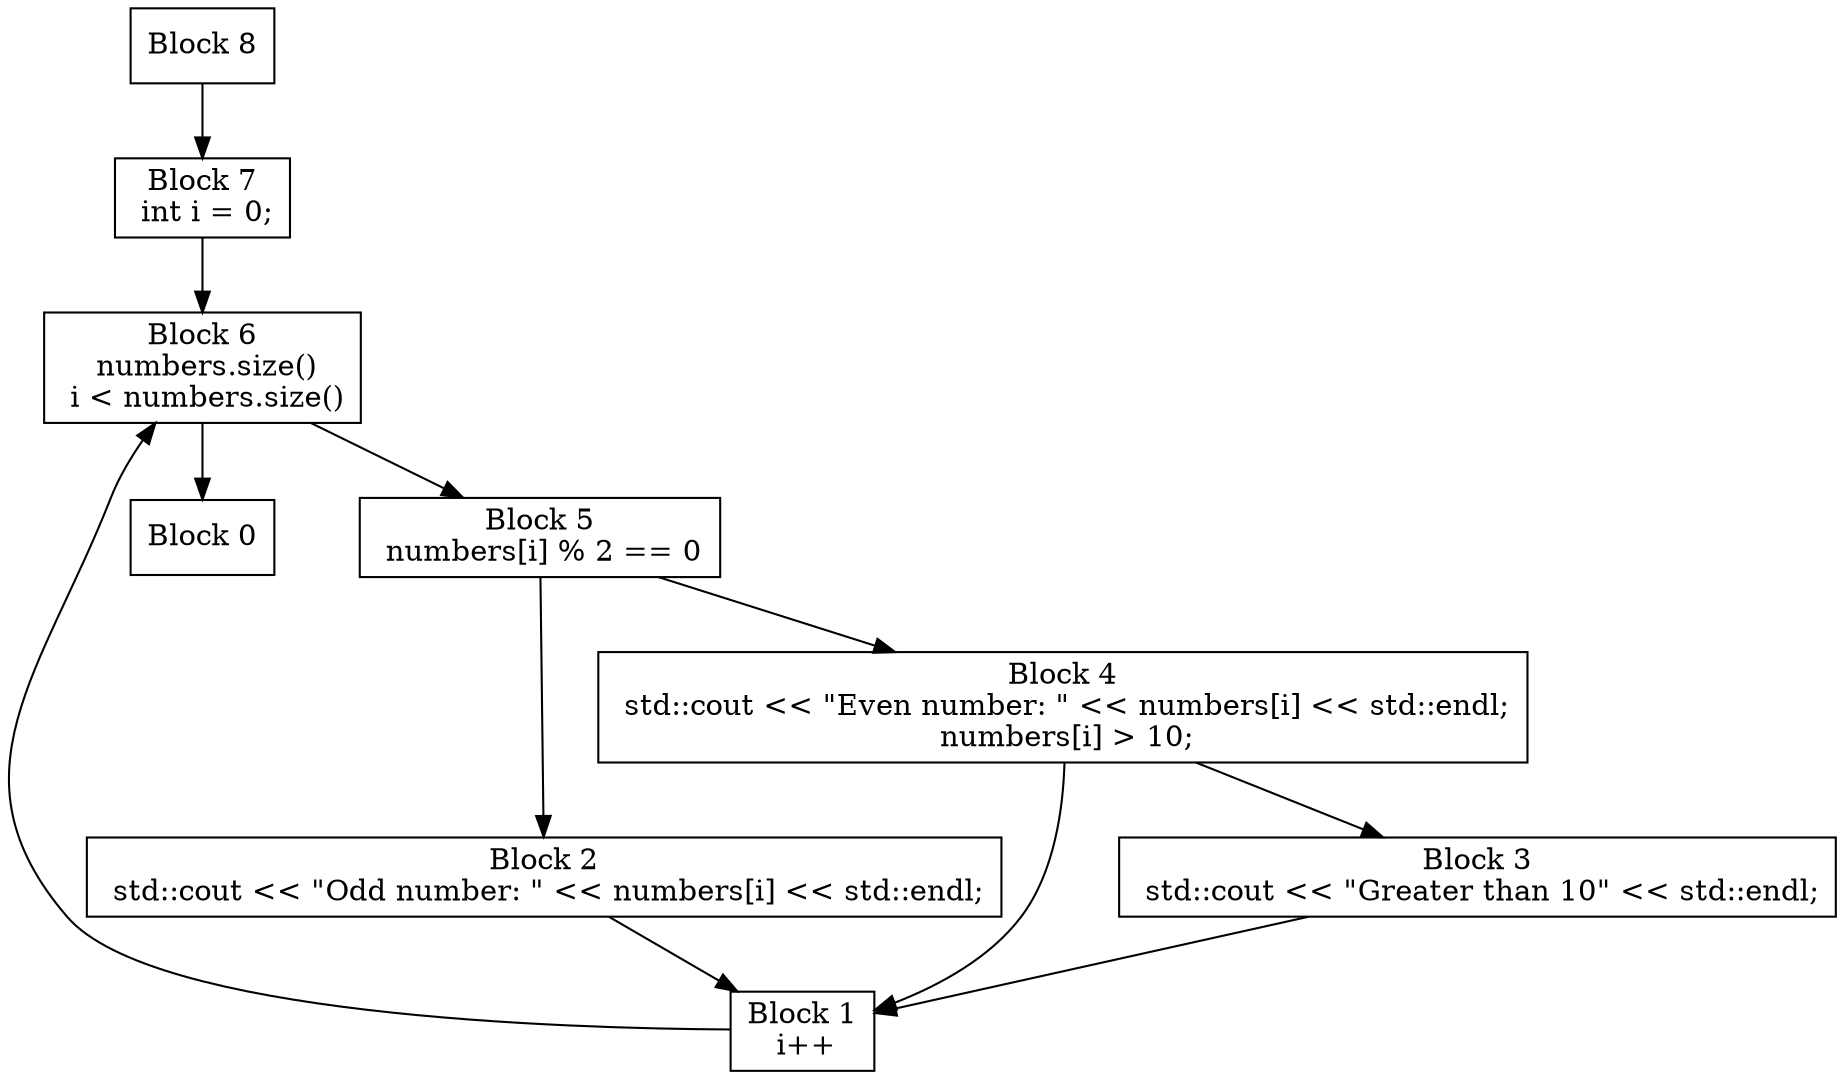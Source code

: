 digraph CFG {
  node [shape=box];
  
  0 [label="Block 0"];
  1 [label="Block 1\n i++\n"];
  2 [label="Block 2\n std::cout << \"Odd number: \" << numbers[i] << std::endl;"];
  3 [label="Block 3\n std::cout << \"Greater than 10\" << std::endl;"];
  4 [label="Block 4\n std::cout << \"Even number: \" << numbers[i] << std::endl;\n numbers[i] > 10;"];
  5 [label="Block 5\n numbers[i] % 2 == 0"];
  6 [label="Block 6\n numbers.size()\n i < numbers.size()"];
  7 [label="Block 7\n int i = 0;"];
  8 [label="Block 8"];
  
  // Control flow edges
  1 -> 6;
  2 -> 1;
  3 -> 1;
  4 -> 3;
  4 -> 1;
  5 -> 4;
  5 -> 2;
  6 -> 5;
  6 -> 0;
  7 -> 6;
  8 -> 7;
}
